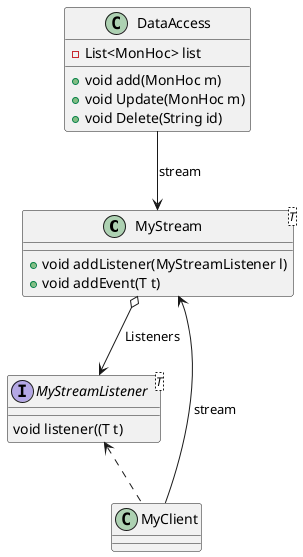     @startuml
'https://plantuml.com/sequence-diagram

class MyStream<T>
{
    +void addListener(MyStreamListener l)
    +void addEvent(T t)

}
class MyClient
interface MyStreamListener<T>
{
    void listener((T t)

}
class DataAccess{
    -List<MonHoc> list
    + void add(MonHoc m)
    + void Update(MonHoc m)
    + void Delete(String id)
}

MyStreamListener <.. MyClient
MyStream o--> MyStreamListener : Listeners
MyClient --> MyStream : stream
DataAccess --> MyStream: stream


@enduml